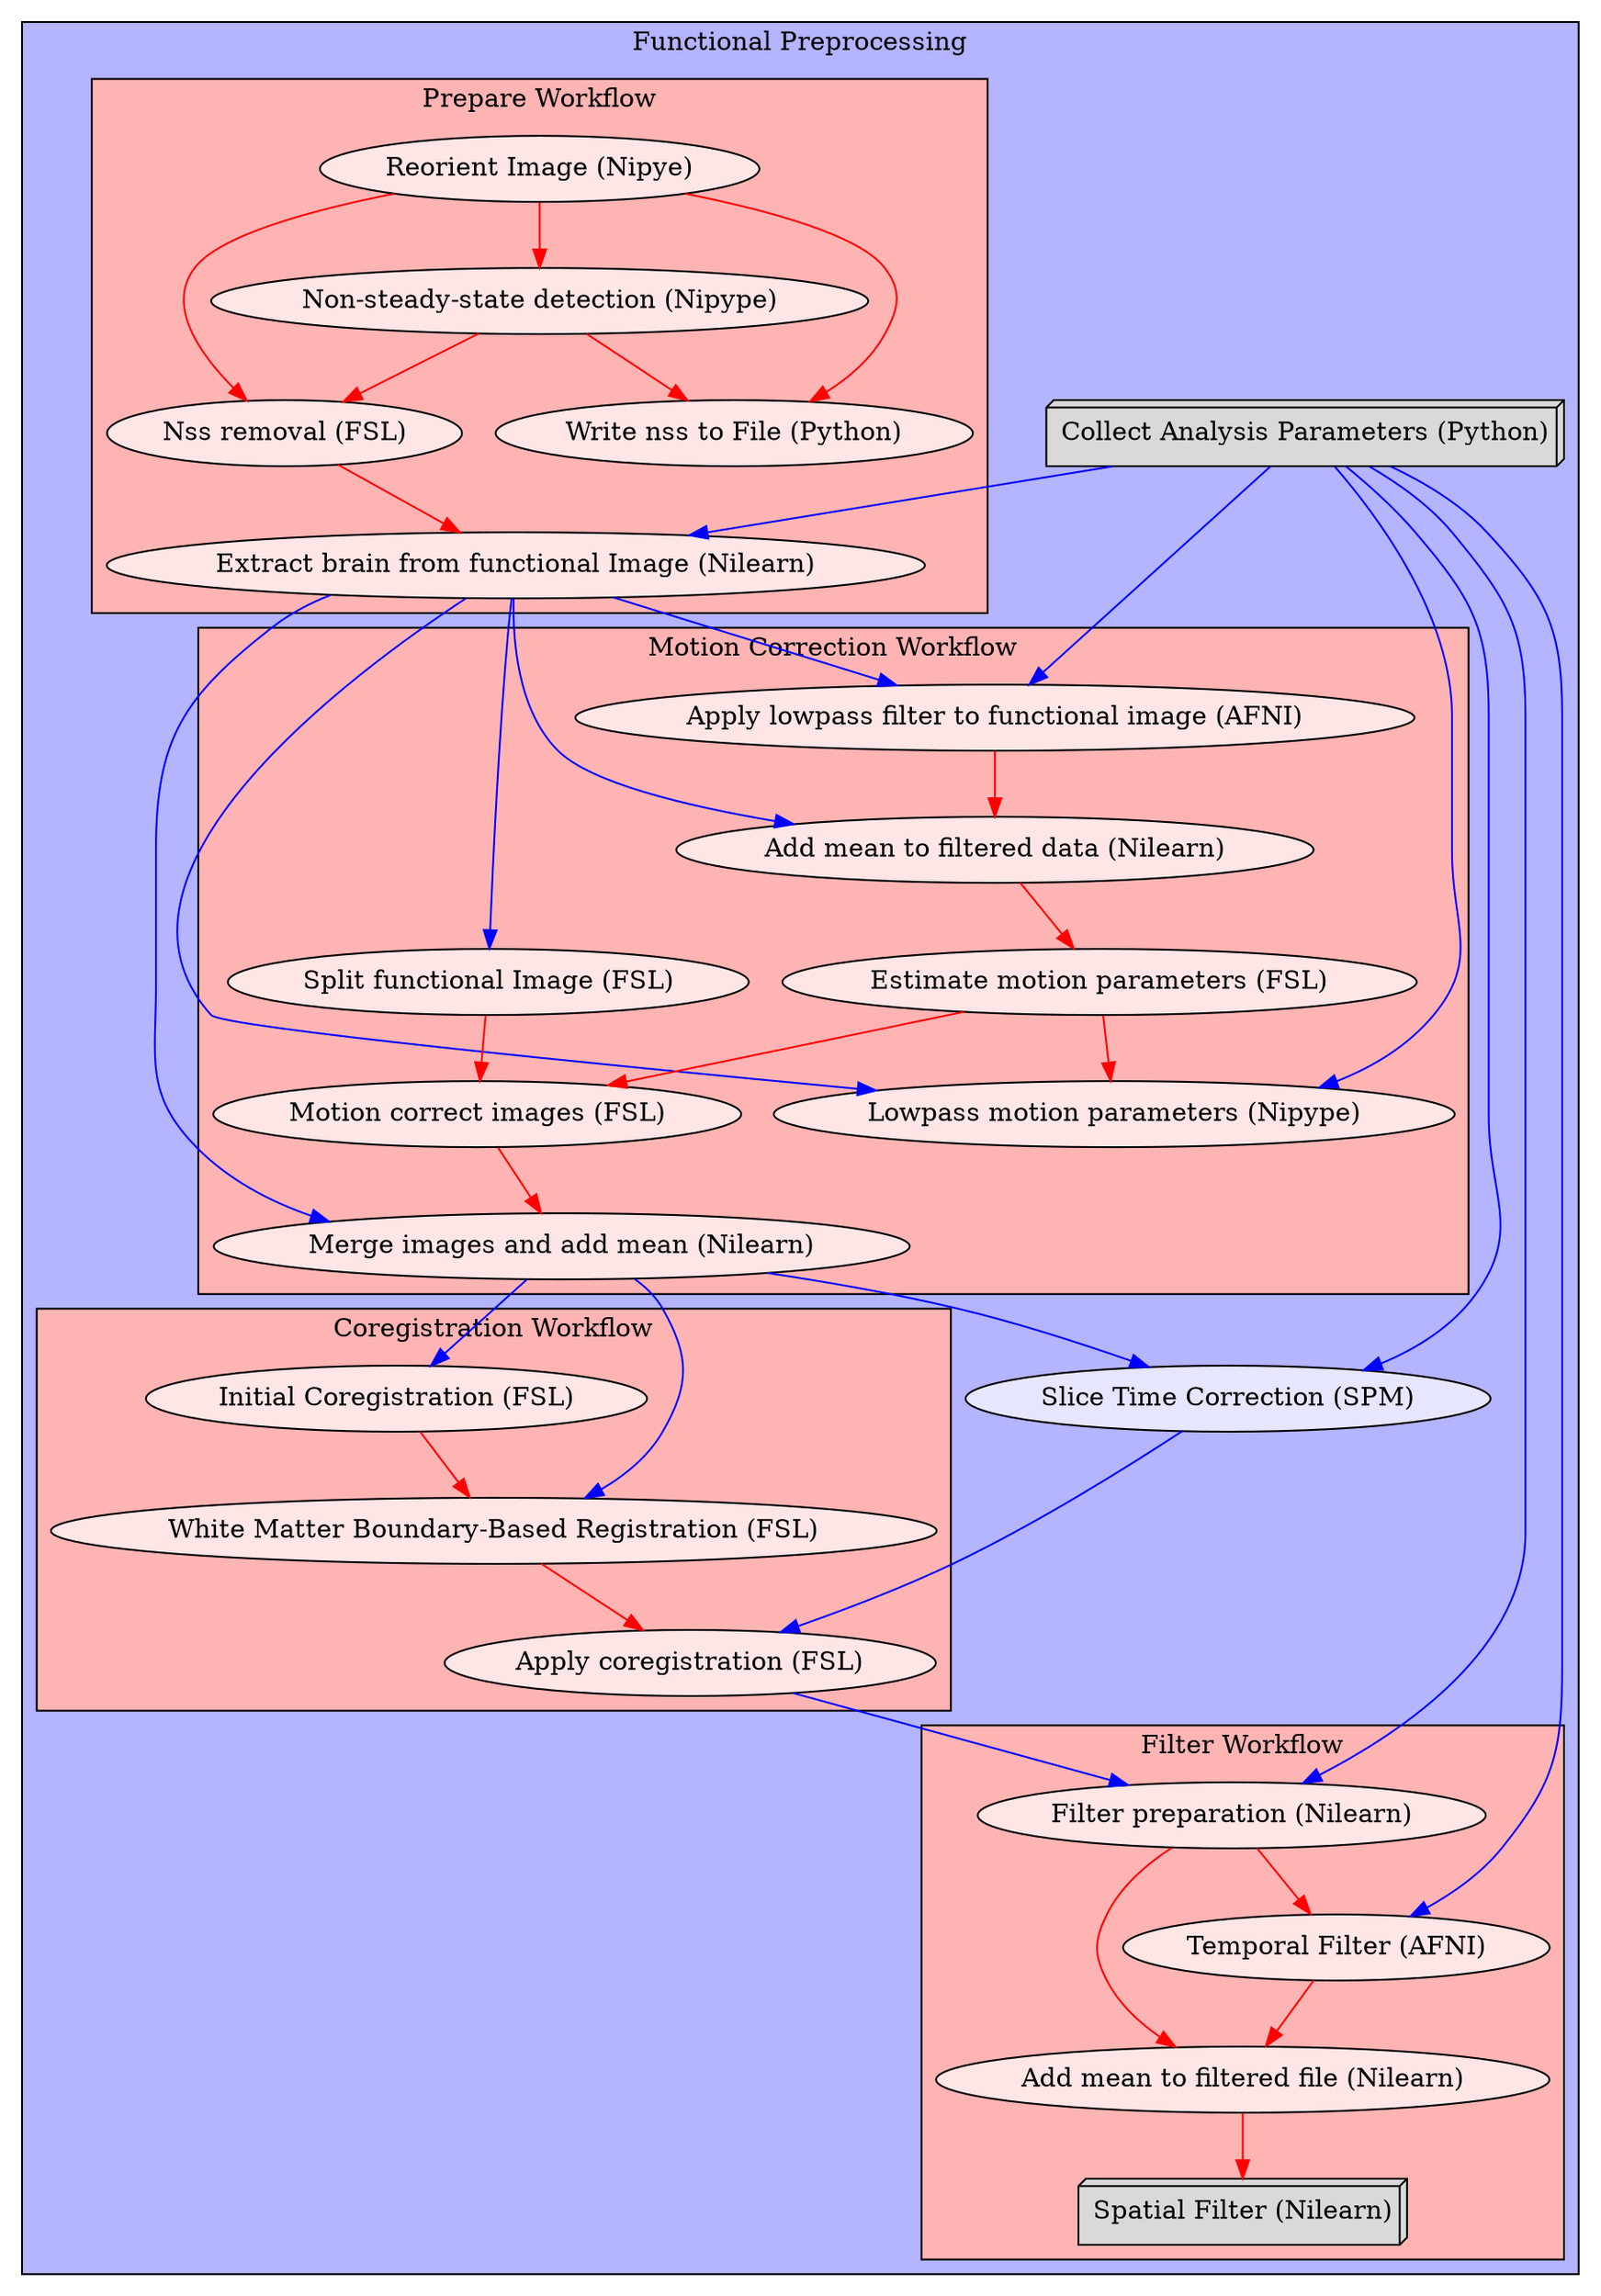 digraph preproc_func{
  subgraph cluster_preproc_func {
      edge [color="#0000FF"];
      style=filled;
      fillcolor="#B4B4FF";
      label="Functional Preprocessing";
    slice_time[label="Slice Time Correction (SPM)", style=filled, fillcolor="#E6E6FF"];
    get_Param[label="Collect Analysis Parameters (Python)", shape=box3d,style=filled, color=black, colorscheme=greys7 fillcolor=2];
    subgraph cluster_prepareflow {
            edge [color="#FF0000"];
            style=filled;
            fillcolor="#FFB4B4";
            label="Prepare Workflow";
        prepareflow_reorient[label="Reorient Image (Nipye)", style=filled, fillcolor="#FFE6E6"];
        prepareflow_nss_detection[label="Non-steady-state detection (Nipype)", style=filled, fillcolor="#FFE6E6"];
        prepareflow_nss_removal[label="Nss removal (FSL)", style=filled, fillcolor="#FFE6E6"];
        prepareflow_brain_extraction[label="Extract brain from functional Image (Nilearn)", style=filled, fillcolor="#FFE6E6"];
        prepareflow_write_nss[label="Write nss to File (Python)", style=filled, fillcolor="#FFE6E6"];
        prepareflow_reorient -> prepareflow_nss_detection;
        prepareflow_reorient -> prepareflow_nss_removal;
        prepareflow_reorient -> prepareflow_write_nss;
        prepareflow_nss_detection -> prepareflow_write_nss;
        prepareflow_nss_detection -> prepareflow_nss_removal;
        prepareflow_nss_removal -> prepareflow_brain_extraction;
    }
    subgraph cluster_mcflow {
            edge [color="#FF0000"];
            style=filled;
            fillcolor="#FFB4B4";
            label="Motion Correction Workflow";
        mcflow_split_func[label="Split functional Image (FSL)", style=filled, fillcolor="#FFE6E6"];
        mcflow_apply_low_pass[label="Apply lowpass filter to functional image (AFNI)", style=filled, fillcolor="#FFE6E6"];
        mcflow_add_mean_to_bandpass[label="Add mean to filtered data (Nilearn)", style=filled, fillcolor="#FFE6E6"];
        mcflow_mcflirt_estimation[label="Estimate motion parameters (FSL)", style=filled, fillcolor="#FFE6E6"];
        mcflow_lowpass_mc[label="Lowpass motion parameters (Nipype)", style=filled, fillcolor="#FFE6E6"];
        mcflow_motion_correction[label="Motion correct images (FSL)", style=filled, fillcolor="#FFE6E6"];
        mcflow_merge_and_mean[label="Merge images and add mean (Nilearn)", style=filled, fillcolor="#FFE6E6"];
        mcflow_split_func -> mcflow_motion_correction;
        mcflow_apply_low_pass -> mcflow_add_mean_to_bandpass;
        mcflow_add_mean_to_bandpass -> mcflow_mcflirt_estimation;
        mcflow_mcflirt_estimation -> mcflow_motion_correction;
        mcflow_mcflirt_estimation -> mcflow_lowpass_mc;
        mcflow_motion_correction -> mcflow_merge_and_mean;
    }
    subgraph cluster_coregflow {
            edge [color="#FF0000"];
            style=filled;
            fillcolor="#FFB4B4";
            label="Coregistration Workflow";
        coregflow_coreg_pre[label="Initial Coregistration (FSL)", style=filled, fillcolor="#FFE6E6"];
        coregflow_coreg_bbr[label="White Matter Boundary-Based Registration (FSL)", style=filled, fillcolor="#FFE6E6"];
        coregflow_apply_coreg[label="Apply coregistration (FSL)", style=filled, fillcolor="#FFE6E6"];
        coregflow_coreg_pre -> coregflow_coreg_bbr;
        coregflow_coreg_bbr -> coregflow_apply_coreg;
    }
    subgraph cluster_filterflow {
            edge [color="#FF0000"];
            style=filled;
            fillcolor="#FFB4B4";
            label="Filter Workflow";
        filterflow_filter_preparation[label="Filter preparation (Nilearn)", style=filled, fillcolor="#FFE6E6"];
        filterflow_temporal_filter[label="Temporal Filter (AFNI)", style=filled, fillcolor="#FFE6E6"];
        filterflow_add_mean_to_filt[label="Add mean to filtered file (Nilearn)", style=filled, fillcolor="#FFE6E6"];
        filterflow_spatial_filter[label="Spatial Filter (Nilearn)", shape=box3d,style=filled, color=black, colorscheme=greys7 fillcolor=2];
        filterflow_filter_preparation -> filterflow_temporal_filter;
        filterflow_filter_preparation -> filterflow_add_mean_to_filt;
        filterflow_temporal_filter -> filterflow_add_mean_to_filt;
        filterflow_add_mean_to_filt -> filterflow_spatial_filter;
    }
    prepareflow_brain_extraction -> mcflow_split_func;
    prepareflow_brain_extraction -> mcflow_apply_low_pass;
    prepareflow_brain_extraction -> mcflow_merge_and_mean;
    prepareflow_brain_extraction -> mcflow_add_mean_to_bandpass;
    prepareflow_brain_extraction -> mcflow_lowpass_mc;
    mcflow_merge_and_mean -> slice_time;
    mcflow_merge_and_mean -> coregflow_coreg_pre;
    mcflow_merge_and_mean -> coregflow_coreg_bbr;
    slice_time -> coregflow_apply_coreg;
    coregflow_apply_coreg -> filterflow_filter_preparation;
    get_Param -> mcflow_apply_low_pass;
    get_Param -> mcflow_lowpass_mc;
    get_Param -> slice_time;
    get_Param -> filterflow_filter_preparation;
    get_Param -> filterflow_temporal_filter;
    get_Param -> prepareflow_brain_extraction;
  }
}
